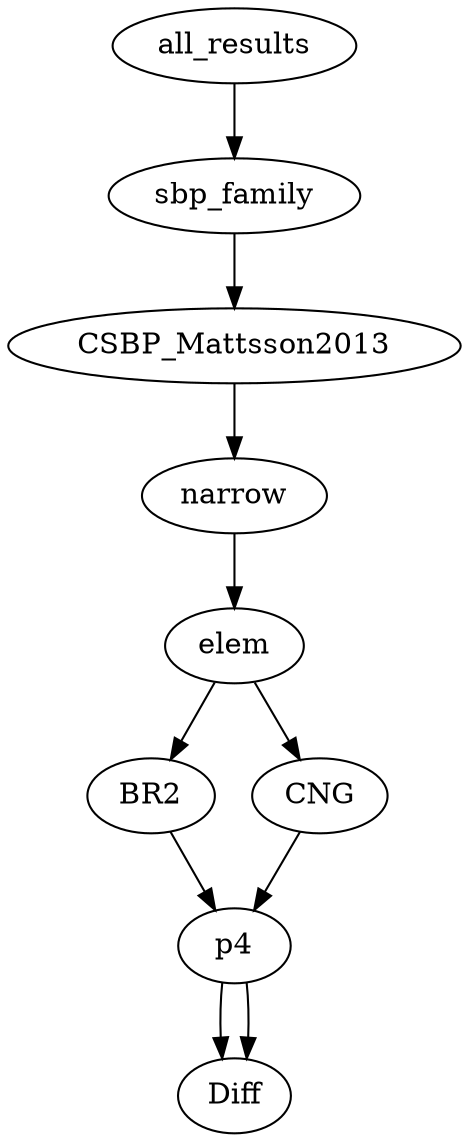 digraph tree {
    "all_results";
    "sbp_family";
    "CSBP_Mattsson2013";
    "narrow";
    "elem";
    "BR2";
    "p4";
    "Diff";
    "CNG";
    "p4";
    "Diff";
    "all_results" -> "sbp_family";
    "sbp_family" -> "CSBP_Mattsson2013";
    "CSBP_Mattsson2013" -> "narrow";
    "narrow" -> "elem";
    "elem" -> "BR2";
    "elem" -> "CNG";
    "BR2" -> "p4";
    "p4" -> "Diff";
    "CNG" -> "p4";
    "p4" -> "Diff";
}
